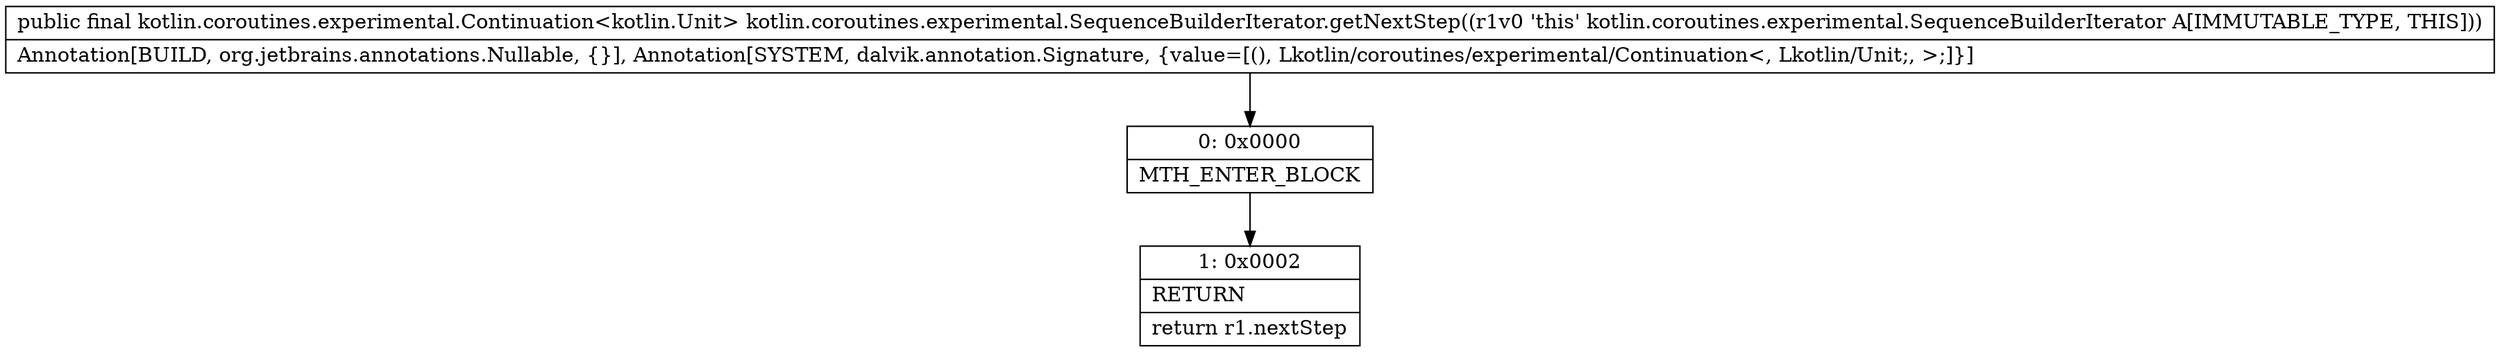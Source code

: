 digraph "CFG forkotlin.coroutines.experimental.SequenceBuilderIterator.getNextStep()Lkotlin\/coroutines\/experimental\/Continuation;" {
Node_0 [shape=record,label="{0\:\ 0x0000|MTH_ENTER_BLOCK\l}"];
Node_1 [shape=record,label="{1\:\ 0x0002|RETURN\l|return r1.nextStep\l}"];
MethodNode[shape=record,label="{public final kotlin.coroutines.experimental.Continuation\<kotlin.Unit\> kotlin.coroutines.experimental.SequenceBuilderIterator.getNextStep((r1v0 'this' kotlin.coroutines.experimental.SequenceBuilderIterator A[IMMUTABLE_TYPE, THIS]))  | Annotation[BUILD, org.jetbrains.annotations.Nullable, \{\}], Annotation[SYSTEM, dalvik.annotation.Signature, \{value=[(), Lkotlin\/coroutines\/experimental\/Continuation\<, Lkotlin\/Unit;, \>;]\}]\l}"];
MethodNode -> Node_0;
Node_0 -> Node_1;
}

